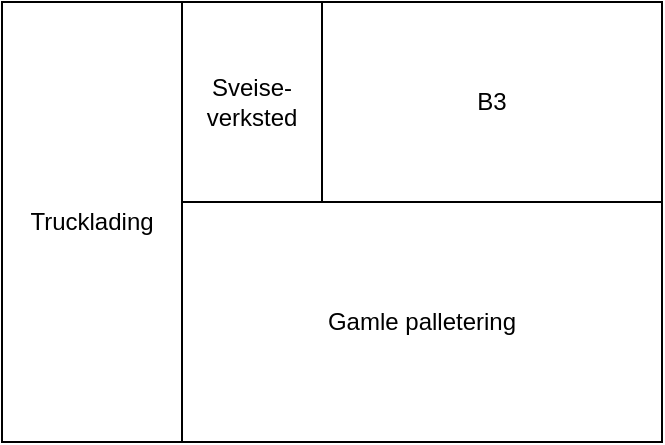 <mxfile version="26.0.16">
  <diagram name="Page-1" id="Hi8thBa9BpcaoAM9ut1s">
    <mxGraphModel dx="1302" dy="682" grid="1" gridSize="10" guides="1" tooltips="1" connect="1" arrows="1" fold="1" page="1" pageScale="1" pageWidth="1169" pageHeight="827" math="0" shadow="0">
      <root>
        <mxCell id="0" />
        <mxCell id="1" parent="0" />
        <mxCell id="GzNEmD3VfXziyHX95NtM-5" value="Kjeller" parent="0" />
        <mxCell id="GzNEmD3VfXziyHX95NtM-4" value="Grunnplan" parent="0" />
        <mxCell id="GzNEmD3VfXziyHX95NtM-11" value="B3" style="rounded=0;whiteSpace=wrap;html=1;" vertex="1" parent="GzNEmD3VfXziyHX95NtM-4">
          <mxGeometry x="390" y="160" width="170" height="100" as="geometry" />
        </mxCell>
        <mxCell id="GzNEmD3VfXziyHX95NtM-12" value="Sveise- verksted" style="rounded=0;whiteSpace=wrap;html=1;" vertex="1" parent="GzNEmD3VfXziyHX95NtM-4">
          <mxGeometry x="320" y="160" width="70" height="100" as="geometry" />
        </mxCell>
        <mxCell id="GzNEmD3VfXziyHX95NtM-13" value="Trucklading" style="rounded=0;whiteSpace=wrap;html=1;" vertex="1" parent="GzNEmD3VfXziyHX95NtM-4">
          <mxGeometry x="230" y="160" width="90" height="220" as="geometry" />
        </mxCell>
        <mxCell id="GzNEmD3VfXziyHX95NtM-14" value="Gamle palletering" style="rounded=0;whiteSpace=wrap;html=1;" vertex="1" parent="GzNEmD3VfXziyHX95NtM-4">
          <mxGeometry x="320" y="260" width="240" height="120" as="geometry" />
        </mxCell>
        <mxCell id="GzNEmD3VfXziyHX95NtM-3" value="Mesanin" parent="0" />
        <mxCell id="GzNEmD3VfXziyHX95NtM-6" value="Tak" parent="0" />
      </root>
    </mxGraphModel>
  </diagram>
</mxfile>
